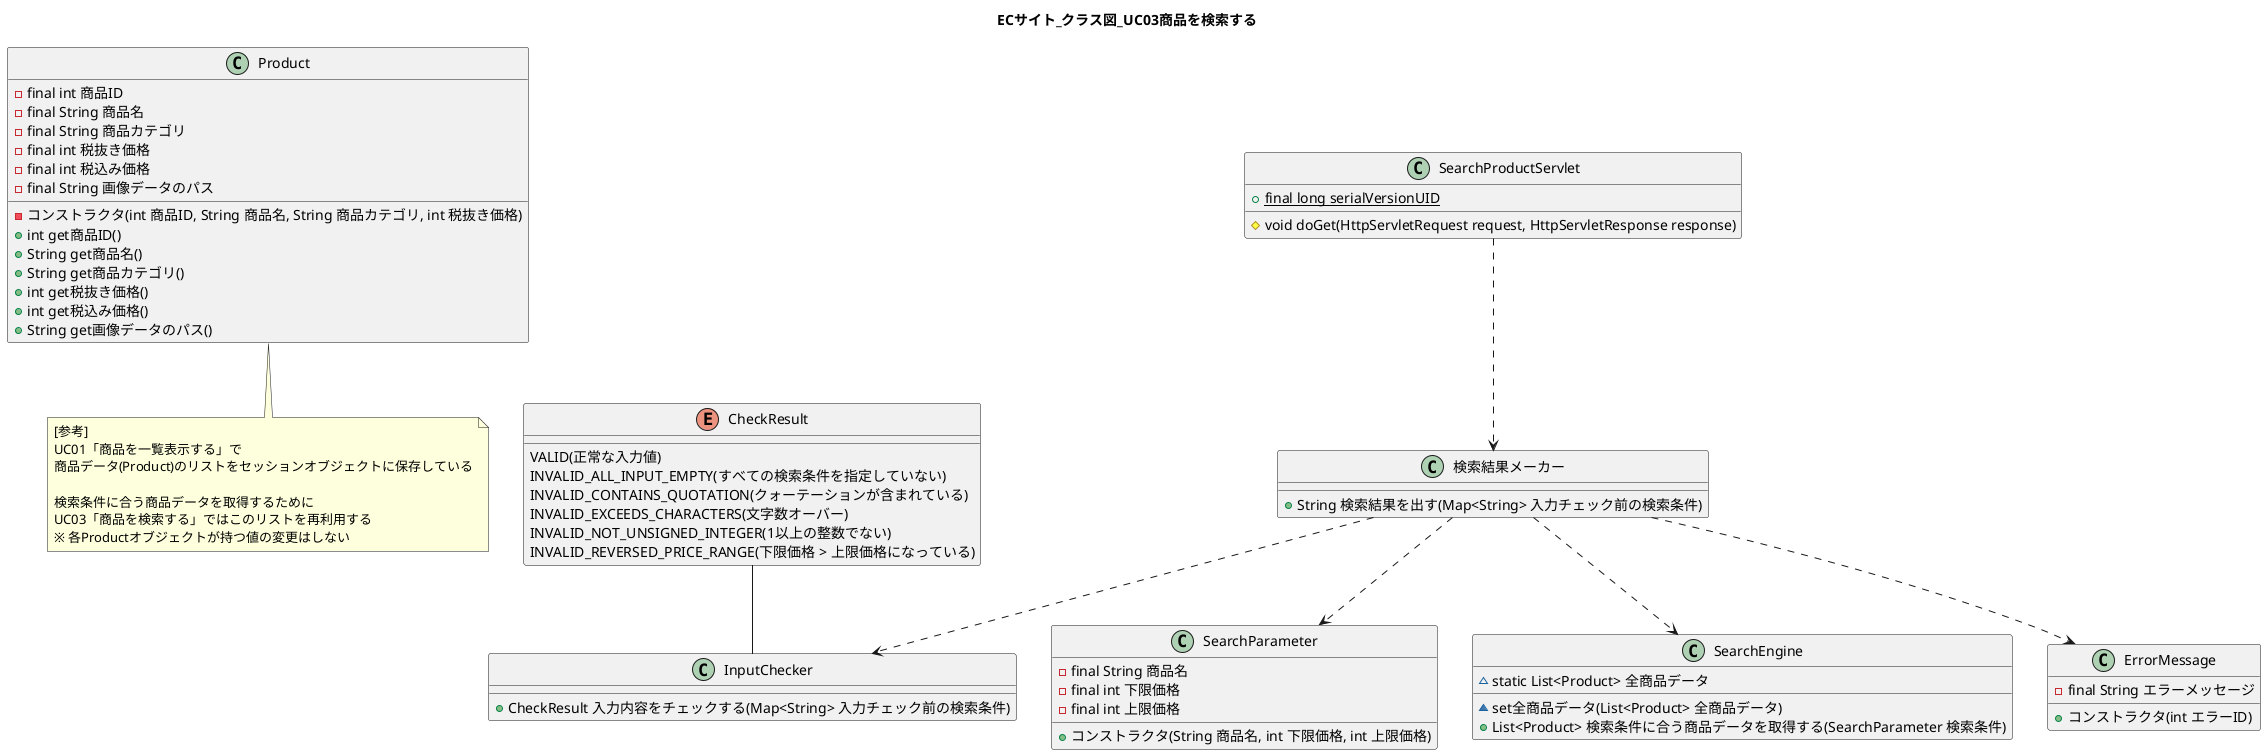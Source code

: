 @startuml
title ECサイト_クラス図_UC03商品を検索する

class Product {
    -final int 商品ID
    -final String 商品名
    -final String 商品カテゴリ
    -final int 税抜き価格
    -final int 税込み価格
    -final String 画像データのパス
    -コンストラクタ(int 商品ID, String 商品名, String 商品カテゴリ, int 税抜き価格)
    +int get商品ID()
    +String get商品名()
    +String get商品カテゴリ()
    +int get税抜き価格()
    +int get税込み価格()
    +String get画像データのパス()
}

note bottom of Product
[参考]
UC01「商品を一覧表示する」で
商品データ(Product)のリストをセッションオブジェクトに保存している

検索条件に合う商品データを取得するために
UC03「商品を検索する」ではこのリストを再利用する
※ 各Productオブジェクトが持つ値の変更はしない
end note

class SearchProductServlet {
    +{static} final long serialVersionUID
    #void doGet(HttpServletRequest request, HttpServletResponse response)
}

SearchProductServlet ..> 検索結果メーカー
class 検索結果メーカー {
    +String 検索結果を出す(Map<String> 入力チェック前の検索条件)
}

CheckResult -- InputChecker
enum CheckResult {
    VALID(正常な入力値)
    INVALID_ALL_INPUT_EMPTY(すべての検索条件を指定していない)
    INVALID_CONTAINS_QUOTATION(クォーテーションが含まれている)
    INVALID_EXCEEDS_CHARACTERS(文字数オーバー)
    INVALID_NOT_UNSIGNED_INTEGER(1以上の整数でない)
    INVALID_REVERSED_PRICE_RANGE(下限価格 > 上限価格になっている)
}

検索結果メーカー ..> InputChecker
class InputChecker {
    +CheckResult 入力内容をチェックする(Map<String> 入力チェック前の検索条件)
}

検索結果メーカー ..> SearchParameter
class SearchParameter {
    -final String 商品名
    -final int 下限価格
    -final int 上限価格
    +コンストラクタ(String 商品名, int 下限価格, int 上限価格)
}

検索結果メーカー ..> SearchEngine
class SearchEngine {
    ~static List<Product> 全商品データ
    ~set全商品データ(List<Product> 全商品データ)
    +List<Product> 検索条件に合う商品データを取得する(SearchParameter 検索条件)
}

検索結果メーカー ..> ErrorMessage
class ErrorMessage {
    -final String エラーメッセージ
    +コンストラクタ(int エラーID)
}

@enduml

